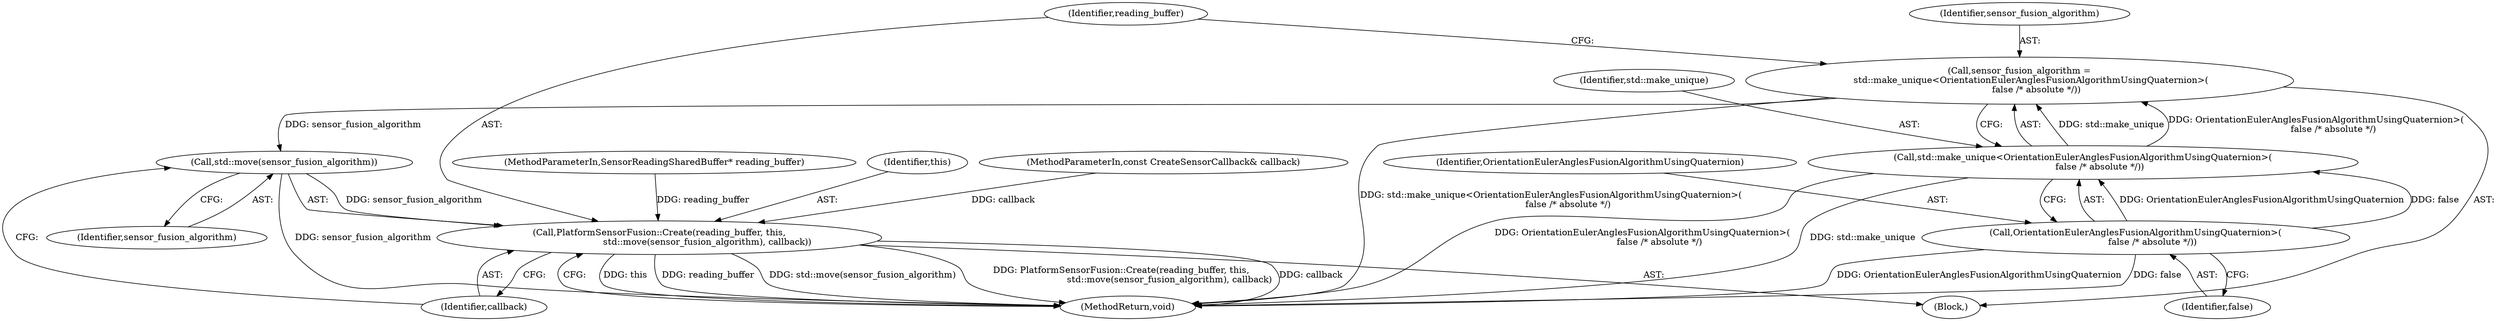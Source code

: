 digraph "0_Chrome_c0c8978849ac57e4ecd613ddc8ff7852a2054734_17@API" {
"1000127" [label="(Call,std::move(sensor_fusion_algorithm))"];
"1000117" [label="(Call,sensor_fusion_algorithm =\n        std::make_unique<OrientationEulerAnglesFusionAlgorithmUsingQuaternion>(\n            false /* absolute */))"];
"1000119" [label="(Call,std::make_unique<OrientationEulerAnglesFusionAlgorithmUsingQuaternion>(\n            false /* absolute */))"];
"1000121" [label="(Call,OrientationEulerAnglesFusionAlgorithmUsingQuaternion>(\n            false /* absolute */))"];
"1000124" [label="(Call,PlatformSensorFusion::Create(reading_buffer, this,\n                                  std::move(sensor_fusion_algorithm), callback))"];
"1000124" [label="(Call,PlatformSensorFusion::Create(reading_buffer, this,\n                                  std::move(sensor_fusion_algorithm), callback))"];
"1000117" [label="(Call,sensor_fusion_algorithm =\n        std::make_unique<OrientationEulerAnglesFusionAlgorithmUsingQuaternion>(\n            false /* absolute */))"];
"1000115" [label="(Block,)"];
"1000125" [label="(Identifier,reading_buffer)"];
"1000122" [label="(Identifier,OrientationEulerAnglesFusionAlgorithmUsingQuaternion)"];
"1000119" [label="(Call,std::make_unique<OrientationEulerAnglesFusionAlgorithmUsingQuaternion>(\n            false /* absolute */))"];
"1000103" [label="(MethodParameterIn,SensorReadingSharedBuffer* reading_buffer)"];
"1000128" [label="(Identifier,sensor_fusion_algorithm)"];
"1000121" [label="(Call,OrientationEulerAnglesFusionAlgorithmUsingQuaternion>(\n            false /* absolute */))"];
"1000120" [label="(Identifier,std::make_unique)"];
"1000127" [label="(Call,std::move(sensor_fusion_algorithm))"];
"1000126" [label="(Identifier,this)"];
"1000104" [label="(MethodParameterIn,const CreateSensorCallback& callback)"];
"1000129" [label="(Identifier,callback)"];
"1000134" [label="(MethodReturn,void)"];
"1000118" [label="(Identifier,sensor_fusion_algorithm)"];
"1000123" [label="(Identifier,false)"];
"1000127" -> "1000124"  [label="AST: "];
"1000127" -> "1000128"  [label="CFG: "];
"1000128" -> "1000127"  [label="AST: "];
"1000129" -> "1000127"  [label="CFG: "];
"1000127" -> "1000134"  [label="DDG: sensor_fusion_algorithm"];
"1000127" -> "1000124"  [label="DDG: sensor_fusion_algorithm"];
"1000117" -> "1000127"  [label="DDG: sensor_fusion_algorithm"];
"1000117" -> "1000115"  [label="AST: "];
"1000117" -> "1000119"  [label="CFG: "];
"1000118" -> "1000117"  [label="AST: "];
"1000119" -> "1000117"  [label="AST: "];
"1000125" -> "1000117"  [label="CFG: "];
"1000117" -> "1000134"  [label="DDG: std::make_unique<OrientationEulerAnglesFusionAlgorithmUsingQuaternion>(\n            false /* absolute */)"];
"1000119" -> "1000117"  [label="DDG: std::make_unique"];
"1000119" -> "1000117"  [label="DDG: OrientationEulerAnglesFusionAlgorithmUsingQuaternion>(\n            false /* absolute */)"];
"1000119" -> "1000121"  [label="CFG: "];
"1000120" -> "1000119"  [label="AST: "];
"1000121" -> "1000119"  [label="AST: "];
"1000119" -> "1000134"  [label="DDG: OrientationEulerAnglesFusionAlgorithmUsingQuaternion>(\n            false /* absolute */)"];
"1000119" -> "1000134"  [label="DDG: std::make_unique"];
"1000121" -> "1000119"  [label="DDG: OrientationEulerAnglesFusionAlgorithmUsingQuaternion"];
"1000121" -> "1000119"  [label="DDG: false"];
"1000121" -> "1000123"  [label="CFG: "];
"1000122" -> "1000121"  [label="AST: "];
"1000123" -> "1000121"  [label="AST: "];
"1000121" -> "1000134"  [label="DDG: OrientationEulerAnglesFusionAlgorithmUsingQuaternion"];
"1000121" -> "1000134"  [label="DDG: false"];
"1000124" -> "1000115"  [label="AST: "];
"1000124" -> "1000129"  [label="CFG: "];
"1000125" -> "1000124"  [label="AST: "];
"1000126" -> "1000124"  [label="AST: "];
"1000129" -> "1000124"  [label="AST: "];
"1000134" -> "1000124"  [label="CFG: "];
"1000124" -> "1000134"  [label="DDG: this"];
"1000124" -> "1000134"  [label="DDG: reading_buffer"];
"1000124" -> "1000134"  [label="DDG: std::move(sensor_fusion_algorithm)"];
"1000124" -> "1000134"  [label="DDG: PlatformSensorFusion::Create(reading_buffer, this,\n                                  std::move(sensor_fusion_algorithm), callback)"];
"1000124" -> "1000134"  [label="DDG: callback"];
"1000103" -> "1000124"  [label="DDG: reading_buffer"];
"1000104" -> "1000124"  [label="DDG: callback"];
}
